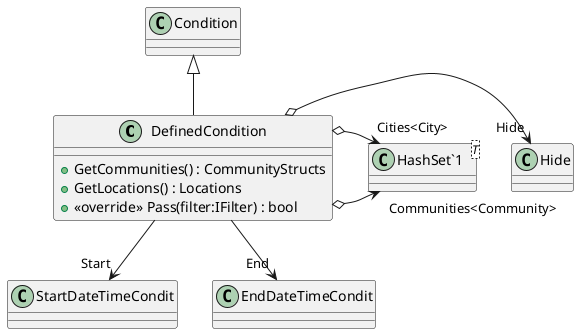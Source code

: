 @startuml
class DefinedCondition {
    + GetCommunities() : CommunityStructs
    + GetLocations() : Locations
    + <<override>> Pass(filter:IFilter) : bool
}
class "HashSet`1"<T> {
}
Condition <|-- DefinedCondition
DefinedCondition o-> "Hide" Hide
DefinedCondition --> "Start" StartDateTimeCondit
DefinedCondition --> "End" EndDateTimeCondit
DefinedCondition o-> "Communities<Community>" "HashSet`1"
DefinedCondition o-> "Cities<City>" "HashSet`1"
@enduml
